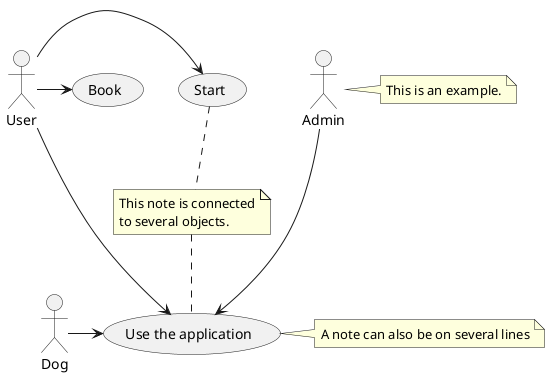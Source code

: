 @startuml
:Admin:
(Use the application) as (Use)
(Book) as (Book)

User -> (Start)
User --> (Use)

Dog -> (Use)

User -> (Book)
Admin ---> (Use)

note right of Admin : This is an example.

note right of (Use)
A note can also be on several lines
end note

note "This note is connected\nto several objects." as N2
(Start) .. N2
N2 .. (Use)
@enduml